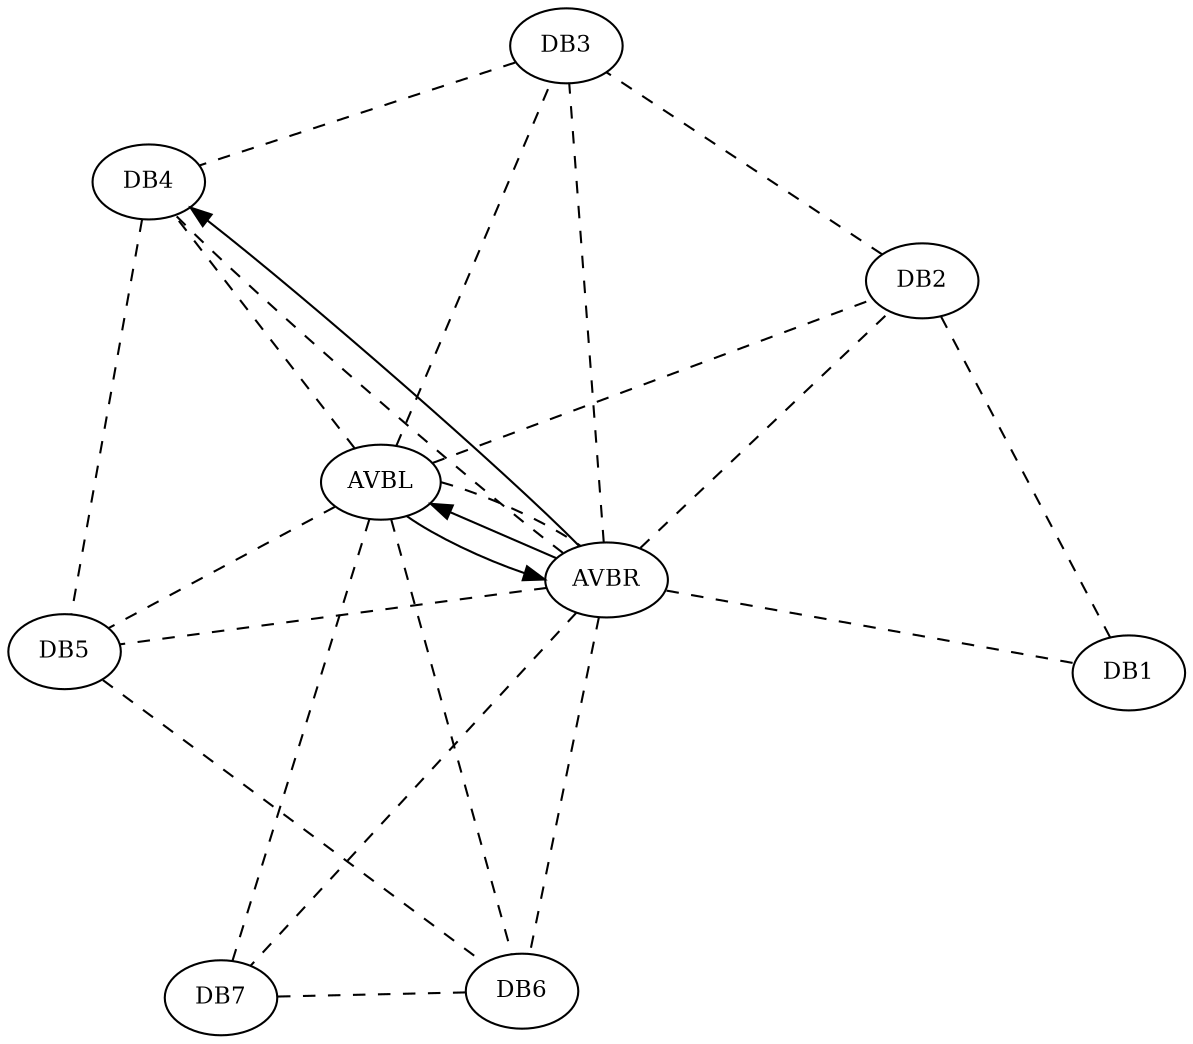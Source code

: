 digraph exp {
graph [layout = neato];
splines=true; sep="+25,25"; overlap=false; fontsize=12;
node [fontsize=11]; AVBL; AVBR; DB1; DB2; DB3; DB4; DB5; DB6; DB7; 
AVBL -> AVBR [style="dashed" minlen=2 arrowhead="none"];
AVBL -> DB2 [style="dashed" minlen=2 arrowhead="none"];
AVBL -> DB3 [style="dashed" minlen=2 arrowhead="none"];
AVBL -> DB4 [style="dashed" minlen=2 arrowhead="none"];
AVBL -> DB5 [style="dashed" minlen=2 arrowhead="none"];
AVBL -> DB6 [style="dashed" minlen=2 arrowhead="none"];
AVBL -> DB7 [style="dashed" minlen=2 arrowhead="none"];
AVBR -> DB1 [style="dashed" minlen=2 arrowhead="none"];
AVBR -> DB2 [style="dashed" minlen=2 arrowhead="none"];
AVBR -> DB3 [style="dashed" minlen=2 arrowhead="none"];
AVBR -> DB4 [style="dashed" minlen=2 arrowhead="none"];
AVBR -> DB5 [style="dashed" minlen=2 arrowhead="none"];
AVBR -> DB6 [style="dashed" minlen=2 arrowhead="none"];
AVBR -> DB7 [style="dashed" minlen=2 arrowhead="none"];
DB1 -> DB2 [style="dashed" minlen=2 arrowhead="none"];
DB2 -> DB3 [style="dashed" minlen=2 arrowhead="none"];
DB3 -> DB4 [style="dashed" minlen=2 arrowhead="none"];
DB4 -> DB5 [style="dashed" minlen=2 arrowhead="none"];
DB5 -> DB6 [style="dashed" minlen=2 arrowhead="none"];
DB6 -> DB7 [style="dashed" minlen=2 arrowhead="none"];
AVBL -> AVBR [minlen=2 color="black"];
AVBR -> AVBL [minlen=2 color="black"];
AVBR -> DB4 [minlen=2 color="black"];
}